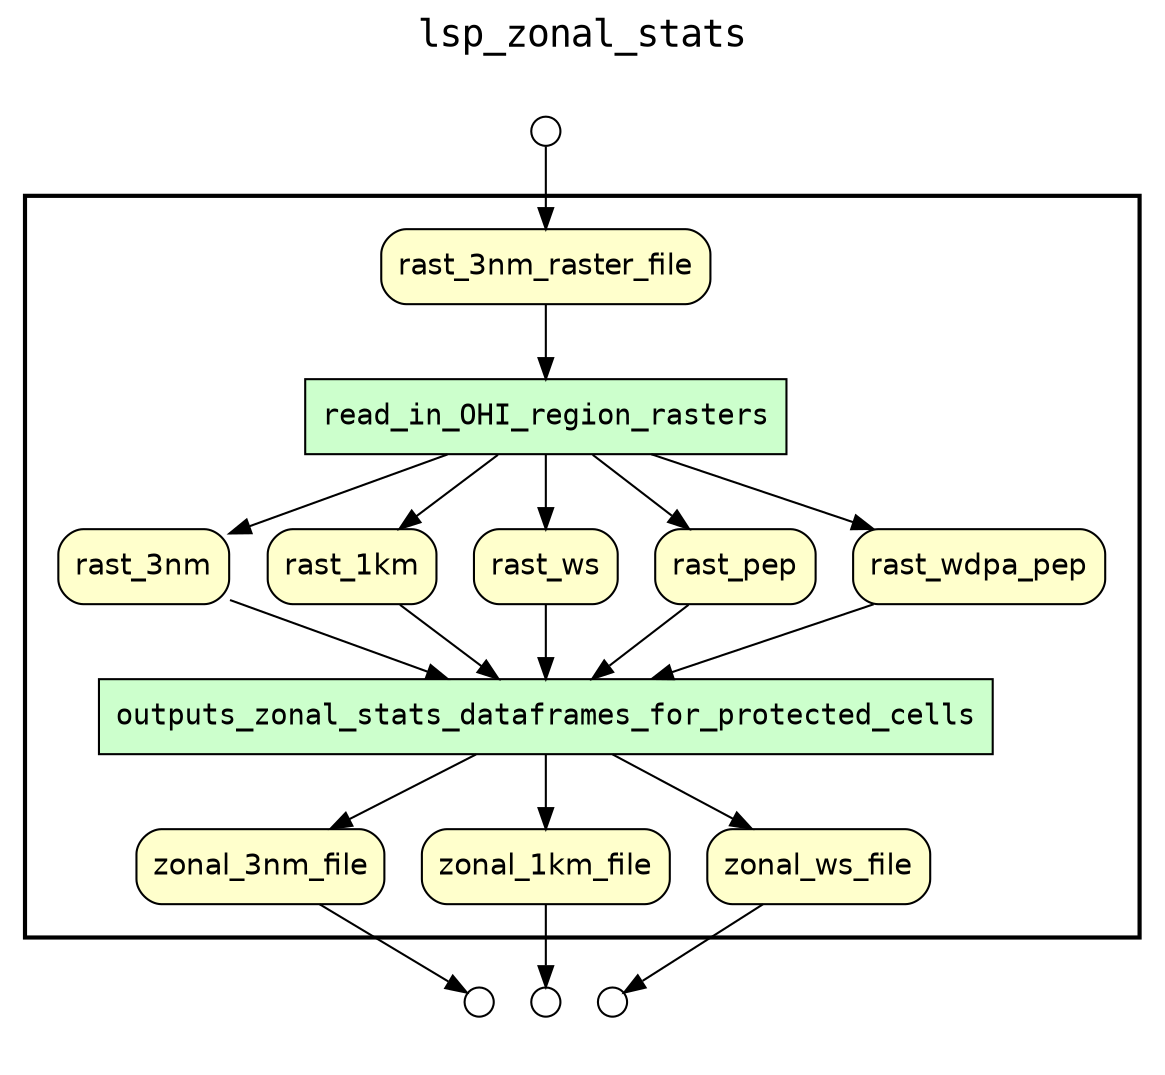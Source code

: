 
digraph yw_data_view {
rankdir=TB
fontname=Courier; fontsize=18; labelloc=t
label="lsp_zonal_stats"
subgraph cluster_workflow { label=""; color=black; penwidth=2
subgraph cluster_workflow_inner { label=""; color=white
node[shape=box style="filled" fillcolor="#CCFFCC" peripheries=1 fontname=Courier]
outputs_zonal_stats_dataframes_for_protected_cells
read_in_OHI_region_rasters
node[shape=box style="filled" fillcolor="#CCFFCC" peripheries=1 fontname=Courier]
node[shape=box style="rounded,filled" fillcolor="#FFFFCC" peripheries=1 fontname=Helvetica]
rast_3nm_raster_file
rast_3nm
rast_1km
rast_ws
rast_pep
rast_wdpa_pep
zonal_3nm_file
zonal_1km_file
zonal_ws_file
node[shape=box style="rounded,filled" fillcolor="#FFFFFF" peripheries=1 fontname=Helvetica]
}}
subgraph cluster_inflows { label=""; color=white; penwidth=2
subgraph cluster_inflows_inner { label=""; color=white
node[shape=circle fillcolor="#FFFFFF" peripheries=1 width=0.2]
rast_3nm_raster_file_inflow [label=""]
}}
subgraph cluster_outflows { label=""; color=white; penwidth=2
subgraph cluster_outflows_inner { label=""; color=white
node[shape=circle fillcolor="#FFFFFF" peripheries=1 width=0.2]
zonal_ws_file_outflow [label=""]
zonal_1km_file_outflow [label=""]
zonal_3nm_file_outflow [label=""]
}}
outputs_zonal_stats_dataframes_for_protected_cells -> zonal_ws_file
outputs_zonal_stats_dataframes_for_protected_cells -> zonal_1km_file
outputs_zonal_stats_dataframes_for_protected_cells -> zonal_3nm_file
read_in_OHI_region_rasters -> rast_wdpa_pep
read_in_OHI_region_rasters -> rast_pep
read_in_OHI_region_rasters -> rast_ws
read_in_OHI_region_rasters -> rast_1km
read_in_OHI_region_rasters -> rast_3nm
rast_3nm_raster_file -> read_in_OHI_region_rasters
rast_3nm -> outputs_zonal_stats_dataframes_for_protected_cells
rast_1km -> outputs_zonal_stats_dataframes_for_protected_cells
rast_ws -> outputs_zonal_stats_dataframes_for_protected_cells
rast_pep -> outputs_zonal_stats_dataframes_for_protected_cells
rast_wdpa_pep -> outputs_zonal_stats_dataframes_for_protected_cells
rast_3nm_raster_file_inflow -> rast_3nm_raster_file
zonal_ws_file -> zonal_ws_file_outflow
zonal_1km_file -> zonal_1km_file_outflow
zonal_3nm_file -> zonal_3nm_file_outflow
}

